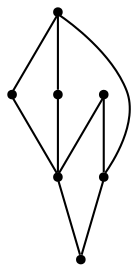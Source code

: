 graph {
  node [shape=point,comment="{\"directed\":false,\"doi\":\"10.1007/978-3-642-00219-9_38\",\"figure\":\"2 (2)\"}"]

  v0 [pos="1389.0329734979673,803.4825912475585"]
  v1 [pos="1237.7954269409179,635.1713890769265"]
  v2 [pos="1245.8014364198195,809.9223609230735"]
  v3 [pos="1298.3405316375022,729.0179365678267"]
  v4 [pos="1237.044899341672,936.1557625510476"]
  v5 [pos="1098.7545265020326,807.7965474909003"]
  v6 [pos="1190.9481508121933,739.646876525879"]

  v0 -- v1 [id="-1",pos="1389.0329734979673,803.4825912475585 1237.7954269409179,635.1713890769265 1237.7954269409179,635.1713890769265 1237.7954269409179,635.1713890769265"]
  v5 -- v1 [id="-2",pos="1098.7545265020326,807.7965474909003 1237.7954269409179,635.1713890769265 1237.7954269409179,635.1713890769265 1237.7954269409179,635.1713890769265"]
  v6 -- v2 [id="-3",pos="1190.9481508121933,739.646876525879 1245.8014364198195,809.9223609230735 1245.8014364198195,809.9223609230735 1245.8014364198195,809.9223609230735"]
  v6 -- v1 [id="-4",pos="1190.9481508121933,739.646876525879 1237.7954269409179,635.1713890769265 1237.7954269409179,635.1713890769265 1237.7954269409179,635.1713890769265"]
  v4 -- v5 [id="-5",pos="1237.044899341672,936.1557625510476 1098.7545265020326,807.7965474909003 1098.7545265020326,807.7965474909003 1098.7545265020326,807.7965474909003"]
  v4 -- v2 [id="-6",pos="1237.044899341672,936.1557625510476 1245.8014364198195,809.9223609230735 1245.8014364198195,809.9223609230735 1245.8014364198195,809.9223609230735"]
  v4 -- v0 [id="-7",pos="1237.044899341672,936.1557625510476 1389.0329734979673,803.4825912475585 1389.0329734979673,803.4825912475585 1389.0329734979673,803.4825912475585"]
  v1 -- v3 [id="-8",pos="1237.7954269409179,635.1713890769265 1298.3405316375022,729.0179365678267 1298.3405316375022,729.0179365678267 1298.3405316375022,729.0179365678267"]
  v2 -- v3 [id="-9",pos="1245.8014364198195,809.9223609230735 1298.3405316375022,729.0179365678267 1298.3405316375022,729.0179365678267 1298.3405316375022,729.0179365678267"]
}